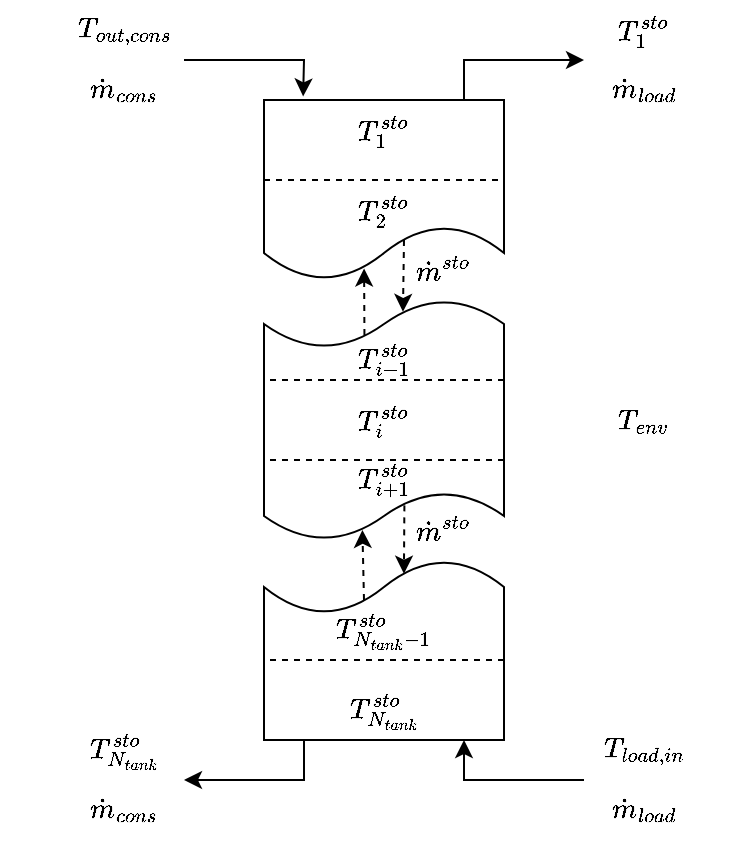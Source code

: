 <mxfile version="24.0.7" type="github">
  <diagram name="Page-1" id="iyghYxb4ubcBqHd-kGt_">
    <mxGraphModel dx="1154" dy="532" grid="1" gridSize="10" guides="1" tooltips="1" connect="1" arrows="1" fold="1" page="1" pageScale="1" pageWidth="850" pageHeight="1100" math="1" shadow="0">
      <root>
        <mxCell id="0" />
        <mxCell id="1" parent="0" />
        <mxCell id="nxUSPKGGul9INjeEJ_Qw-1" value="" style="shape=document;whiteSpace=wrap;html=1;boundedLbl=1;" vertex="1" parent="1">
          <mxGeometry x="240" y="100" width="120" height="90" as="geometry" />
        </mxCell>
        <mxCell id="nxUSPKGGul9INjeEJ_Qw-2" value="" style="shape=tape;whiteSpace=wrap;html=1;size=0.2;" vertex="1" parent="1">
          <mxGeometry x="240" y="200" width="120" height="120" as="geometry" />
        </mxCell>
        <mxCell id="nxUSPKGGul9INjeEJ_Qw-3" value="" style="shape=document;whiteSpace=wrap;html=1;boundedLbl=1;rotation=-180;" vertex="1" parent="1">
          <mxGeometry x="240" y="330" width="120" height="90" as="geometry" />
        </mxCell>
        <mxCell id="nxUSPKGGul9INjeEJ_Qw-4" style="edgeStyle=orthogonalEdgeStyle;rounded=0;orthogonalLoop=1;jettySize=auto;html=1;exitX=0.5;exitY=0;exitDx=0;exitDy=0;" edge="1" parent="1" source="nxUSPKGGul9INjeEJ_Qw-3" target="nxUSPKGGul9INjeEJ_Qw-3">
          <mxGeometry relative="1" as="geometry" />
        </mxCell>
        <mxCell id="nxUSPKGGul9INjeEJ_Qw-5" value="" style="endArrow=classic;html=1;rounded=0;entryX=0.163;entryY=-0.02;entryDx=0;entryDy=0;entryPerimeter=0;" edge="1" parent="1" target="nxUSPKGGul9INjeEJ_Qw-1">
          <mxGeometry width="50" height="50" relative="1" as="geometry">
            <mxPoint x="200" y="80" as="sourcePoint" />
            <mxPoint x="260" y="80" as="targetPoint" />
            <Array as="points">
              <mxPoint x="260" y="80" />
            </Array>
          </mxGeometry>
        </mxCell>
        <mxCell id="nxUSPKGGul9INjeEJ_Qw-10" value="" style="endArrow=classic;html=1;rounded=0;" edge="1" parent="1">
          <mxGeometry width="50" height="50" relative="1" as="geometry">
            <mxPoint x="400" y="440" as="sourcePoint" />
            <mxPoint x="340" y="420" as="targetPoint" />
            <Array as="points">
              <mxPoint x="340" y="440" />
            </Array>
          </mxGeometry>
        </mxCell>
        <mxCell id="nxUSPKGGul9INjeEJ_Qw-11" value="$$T_{out,cons}$$" style="text;html=1;align=center;verticalAlign=middle;whiteSpace=wrap;rounded=0;" vertex="1" parent="1">
          <mxGeometry x="140" y="50" width="60" height="30" as="geometry" />
        </mxCell>
        <mxCell id="nxUSPKGGul9INjeEJ_Qw-12" value="$$\dot m_{cons}$$" style="text;html=1;align=center;verticalAlign=middle;whiteSpace=wrap;rounded=0;" vertex="1" parent="1">
          <mxGeometry x="140" y="80" width="60" height="30" as="geometry" />
        </mxCell>
        <mxCell id="nxUSPKGGul9INjeEJ_Qw-13" value="" style="endArrow=classic;html=1;rounded=0;" edge="1" parent="1">
          <mxGeometry width="50" height="50" relative="1" as="geometry">
            <mxPoint x="260" y="420" as="sourcePoint" />
            <mxPoint x="200" y="440" as="targetPoint" />
            <Array as="points">
              <mxPoint x="260" y="440" />
            </Array>
          </mxGeometry>
        </mxCell>
        <mxCell id="nxUSPKGGul9INjeEJ_Qw-14" value="" style="endArrow=classic;html=1;rounded=0;" edge="1" parent="1">
          <mxGeometry width="50" height="50" relative="1" as="geometry">
            <mxPoint x="340" y="100" as="sourcePoint" />
            <mxPoint x="400" y="80" as="targetPoint" />
            <Array as="points">
              <mxPoint x="340" y="80" />
            </Array>
          </mxGeometry>
        </mxCell>
        <mxCell id="nxUSPKGGul9INjeEJ_Qw-15" value="$$T^{sto}_{N_{tank}}$$" style="text;html=1;align=center;verticalAlign=middle;whiteSpace=wrap;rounded=0;" vertex="1" parent="1">
          <mxGeometry x="140" y="410" width="60" height="30" as="geometry" />
        </mxCell>
        <mxCell id="nxUSPKGGul9INjeEJ_Qw-16" value="$$\dot m_{cons}$$" style="text;html=1;align=center;verticalAlign=middle;whiteSpace=wrap;rounded=0;" vertex="1" parent="1">
          <mxGeometry x="140" y="440" width="60" height="30" as="geometry" />
        </mxCell>
        <mxCell id="nxUSPKGGul9INjeEJ_Qw-17" value="$$\dot m_{load}$$" style="text;html=1;align=center;verticalAlign=middle;whiteSpace=wrap;rounded=0;" vertex="1" parent="1">
          <mxGeometry x="400" y="80" width="60" height="30" as="geometry" />
        </mxCell>
        <mxCell id="nxUSPKGGul9INjeEJ_Qw-18" value="$$\dot m_{load}$$" style="text;html=1;align=center;verticalAlign=middle;whiteSpace=wrap;rounded=0;" vertex="1" parent="1">
          <mxGeometry x="400" y="440" width="60" height="30" as="geometry" />
        </mxCell>
        <mxCell id="nxUSPKGGul9INjeEJ_Qw-20" value="$$T^{sto}_{1}$$" style="text;html=1;align=center;verticalAlign=middle;whiteSpace=wrap;rounded=0;" vertex="1" parent="1">
          <mxGeometry x="400" y="50" width="60" height="30" as="geometry" />
        </mxCell>
        <mxCell id="nxUSPKGGul9INjeEJ_Qw-21" value="$$T_{load,in}$$" style="text;html=1;align=center;verticalAlign=middle;whiteSpace=wrap;rounded=0;" vertex="1" parent="1">
          <mxGeometry x="400" y="410" width="60" height="30" as="geometry" />
        </mxCell>
        <mxCell id="nxUSPKGGul9INjeEJ_Qw-23" value="" style="endArrow=none;dashed=1;html=1;rounded=0;" edge="1" parent="1" target="nxUSPKGGul9INjeEJ_Qw-1">
          <mxGeometry width="50" height="50" relative="1" as="geometry">
            <mxPoint x="240" y="140" as="sourcePoint" />
            <mxPoint x="290" y="90" as="targetPoint" />
          </mxGeometry>
        </mxCell>
        <mxCell id="nxUSPKGGul9INjeEJ_Qw-26" value="" style="endArrow=none;dashed=1;html=1;rounded=0;entryX=1;entryY=0.5;entryDx=0;entryDy=0;exitX=0;exitY=0.5;exitDx=0;exitDy=0;" edge="1" parent="1">
          <mxGeometry width="50" height="50" relative="1" as="geometry">
            <mxPoint x="240" y="140.0" as="sourcePoint" />
            <mxPoint x="360" y="140.0" as="targetPoint" />
          </mxGeometry>
        </mxCell>
        <mxCell id="nxUSPKGGul9INjeEJ_Qw-27" value="$$T^{sto}_{1}$$" style="text;html=1;align=center;verticalAlign=middle;whiteSpace=wrap;rounded=0;" vertex="1" parent="1">
          <mxGeometry x="270" y="100" width="60" height="30" as="geometry" />
        </mxCell>
        <mxCell id="nxUSPKGGul9INjeEJ_Qw-28" value="$$T^{sto}_{2}$$" style="text;html=1;align=center;verticalAlign=middle;whiteSpace=wrap;rounded=0;" vertex="1" parent="1">
          <mxGeometry x="270" y="140" width="60" height="30" as="geometry" />
        </mxCell>
        <mxCell id="nxUSPKGGul9INjeEJ_Qw-31" value="" style="endArrow=none;dashed=1;html=1;rounded=0;exitX=1.003;exitY=0.332;exitDx=0;exitDy=0;exitPerimeter=0;entryX=-0.001;entryY=0.667;entryDx=0;entryDy=0;entryPerimeter=0;" edge="1" parent="1" target="nxUSPKGGul9INjeEJ_Qw-2">
          <mxGeometry width="50" height="50" relative="1" as="geometry">
            <mxPoint x="360" y="280" as="sourcePoint" />
            <mxPoint x="240" y="281" as="targetPoint" />
          </mxGeometry>
        </mxCell>
        <mxCell id="nxUSPKGGul9INjeEJ_Qw-32" value="" style="endArrow=none;dashed=1;html=1;rounded=0;exitX=1.003;exitY=0.332;exitDx=0;exitDy=0;exitPerimeter=0;entryX=-0.001;entryY=0.667;entryDx=0;entryDy=0;entryPerimeter=0;" edge="1" parent="1">
          <mxGeometry width="50" height="50" relative="1" as="geometry">
            <mxPoint x="360" y="240" as="sourcePoint" />
            <mxPoint x="240" y="240" as="targetPoint" />
          </mxGeometry>
        </mxCell>
        <mxCell id="nxUSPKGGul9INjeEJ_Qw-33" value="$$T^{sto}_{i}$$" style="text;html=1;align=center;verticalAlign=middle;whiteSpace=wrap;rounded=0;" vertex="1" parent="1">
          <mxGeometry x="270" y="245" width="60" height="30" as="geometry" />
        </mxCell>
        <mxCell id="nxUSPKGGul9INjeEJ_Qw-34" value="$$T^{sto}_{i-1}$$" style="text;html=1;align=center;verticalAlign=middle;whiteSpace=wrap;rounded=0;" vertex="1" parent="1">
          <mxGeometry x="270" y="215" width="60" height="30" as="geometry" />
        </mxCell>
        <mxCell id="nxUSPKGGul9INjeEJ_Qw-35" value="$$T^{sto}_{i+1}$$" style="text;html=1;align=center;verticalAlign=middle;whiteSpace=wrap;rounded=0;" vertex="1" parent="1">
          <mxGeometry x="270" y="275" width="60" height="30" as="geometry" />
        </mxCell>
        <mxCell id="nxUSPKGGul9INjeEJ_Qw-36" value="" style="endArrow=none;dashed=1;html=1;rounded=0;exitX=1.003;exitY=0.332;exitDx=0;exitDy=0;exitPerimeter=0;entryX=-0.001;entryY=0.667;entryDx=0;entryDy=0;entryPerimeter=0;" edge="1" parent="1">
          <mxGeometry width="50" height="50" relative="1" as="geometry">
            <mxPoint x="360" y="380" as="sourcePoint" />
            <mxPoint x="240" y="380" as="targetPoint" />
          </mxGeometry>
        </mxCell>
        <mxCell id="nxUSPKGGul9INjeEJ_Qw-37" value="$$T^{sto}_{N_{tank}-1}$$" style="text;html=1;align=center;verticalAlign=middle;whiteSpace=wrap;rounded=0;" vertex="1" parent="1">
          <mxGeometry x="270" y="350" width="60" height="30" as="geometry" />
        </mxCell>
        <mxCell id="nxUSPKGGul9INjeEJ_Qw-43" value="" style="endArrow=classic;dashed=1;html=1;rounded=0;exitX=0.172;exitY=0.007;exitDx=0;exitDy=0;exitPerimeter=0;entryX=0.41;entryY=0.958;entryDx=0;entryDy=0;entryPerimeter=0;" edge="1" parent="1" target="nxUSPKGGul9INjeEJ_Qw-2">
          <mxGeometry width="50" height="50" relative="1" as="geometry">
            <mxPoint x="290" y="350" as="sourcePoint" />
            <mxPoint x="290" y="314.79" as="targetPoint" />
          </mxGeometry>
        </mxCell>
        <mxCell id="nxUSPKGGul9INjeEJ_Qw-44" value="" style="endArrow=classic;dashed=1;html=1;rounded=0;exitX=0.337;exitY=0.084;exitDx=0;exitDy=0;exitPerimeter=0;entryX=0.417;entryY=0.936;entryDx=0;entryDy=0;entryPerimeter=0;" edge="1" parent="1" source="nxUSPKGGul9INjeEJ_Qw-34" target="nxUSPKGGul9INjeEJ_Qw-1">
          <mxGeometry width="50" height="50" relative="1" as="geometry">
            <mxPoint x="291" y="215" as="sourcePoint" />
            <mxPoint x="290" y="190" as="targetPoint" />
          </mxGeometry>
        </mxCell>
        <mxCell id="nxUSPKGGul9INjeEJ_Qw-45" value="" style="endArrow=classic;dashed=1;html=1;rounded=0;exitX=0.337;exitY=0.084;exitDx=0;exitDy=0;exitPerimeter=0;entryX=0.579;entryY=0.049;entryDx=0;entryDy=0;entryPerimeter=0;" edge="1" parent="1" target="nxUSPKGGul9INjeEJ_Qw-2">
          <mxGeometry width="50" height="50" relative="1" as="geometry">
            <mxPoint x="310" y="170" as="sourcePoint" />
            <mxPoint x="310.24" y="208" as="targetPoint" />
          </mxGeometry>
        </mxCell>
        <mxCell id="nxUSPKGGul9INjeEJ_Qw-46" value="" style="endArrow=classic;dashed=1;html=1;rounded=0;entryX=0.417;entryY=0.924;entryDx=0;entryDy=0;entryPerimeter=0;exitX=0.67;exitY=0.923;exitDx=0;exitDy=0;exitPerimeter=0;" edge="1" parent="1" source="nxUSPKGGul9INjeEJ_Qw-35" target="nxUSPKGGul9INjeEJ_Qw-3">
          <mxGeometry width="50" height="50" relative="1" as="geometry">
            <mxPoint x="311" y="300" as="sourcePoint" />
            <mxPoint x="310" y="336" as="targetPoint" />
          </mxGeometry>
        </mxCell>
        <mxCell id="nxUSPKGGul9INjeEJ_Qw-47" value="$$\dot m^{sto}$$" style="text;html=1;align=center;verticalAlign=middle;whiteSpace=wrap;rounded=0;" vertex="1" parent="1">
          <mxGeometry x="300" y="170" width="60" height="30" as="geometry" />
        </mxCell>
        <mxCell id="nxUSPKGGul9INjeEJ_Qw-48" value="$$\dot m^{sto}$$" style="text;html=1;align=center;verticalAlign=middle;whiteSpace=wrap;rounded=0;" vertex="1" parent="1">
          <mxGeometry x="300" y="300" width="60" height="30" as="geometry" />
        </mxCell>
        <mxCell id="nxUSPKGGul9INjeEJ_Qw-49" value="$$T^{sto}_{N_{tank}}$$" style="text;html=1;align=center;verticalAlign=middle;whiteSpace=wrap;rounded=0;" vertex="1" parent="1">
          <mxGeometry x="270" y="390" width="60" height="30" as="geometry" />
        </mxCell>
        <mxCell id="nxUSPKGGul9INjeEJ_Qw-51" value="$$T_{env}$$" style="text;html=1;align=center;verticalAlign=middle;whiteSpace=wrap;rounded=0;" vertex="1" parent="1">
          <mxGeometry x="400" y="245" width="60" height="30" as="geometry" />
        </mxCell>
      </root>
    </mxGraphModel>
  </diagram>
</mxfile>
